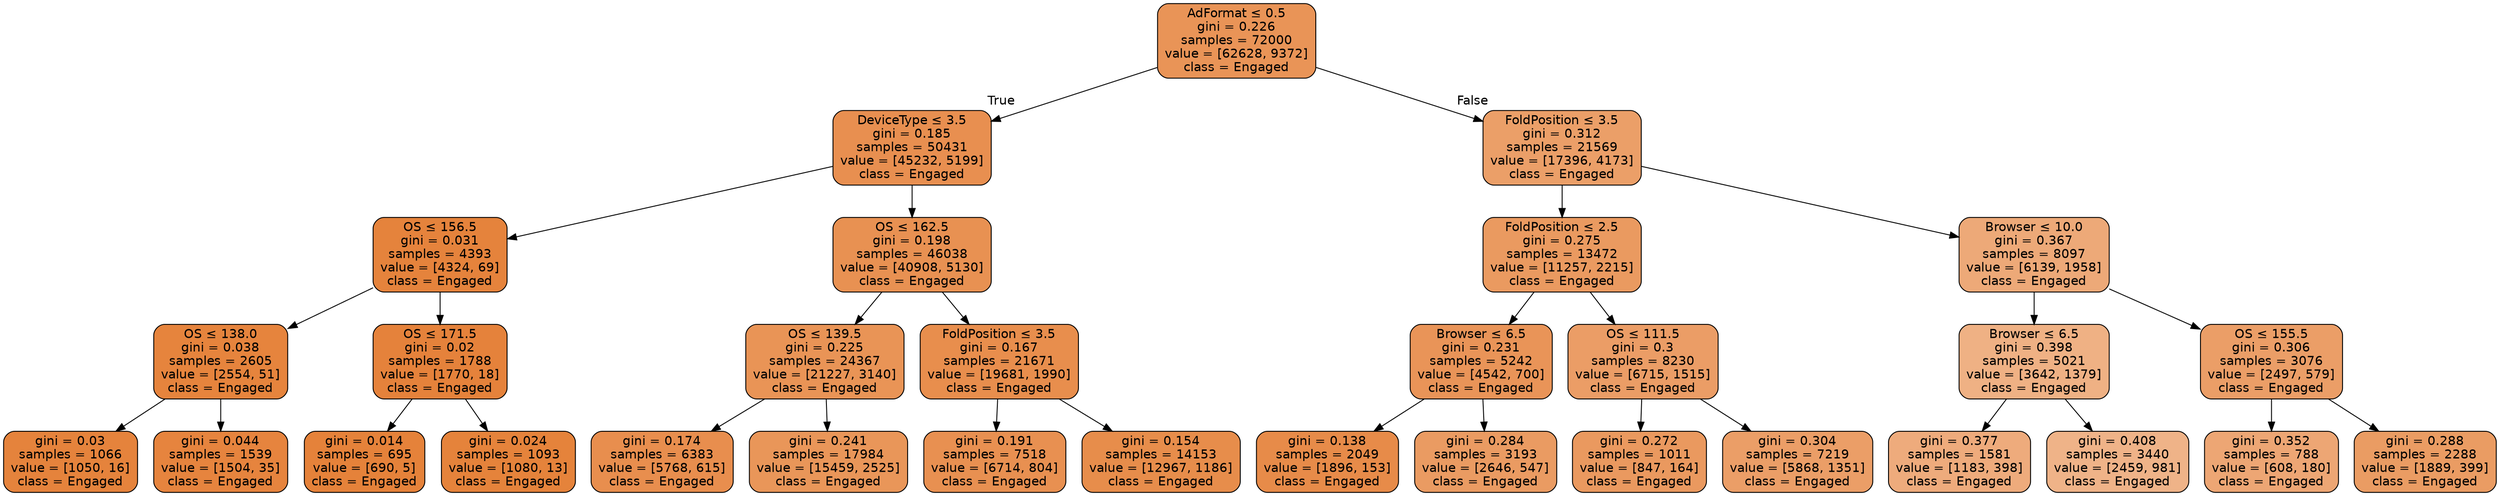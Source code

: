 digraph Tree {
node [shape=box, style="filled, rounded", color="black", fontname=helvetica] ;
edge [fontname=helvetica] ;
0 [label=<AdFormat &le; 0.5<br/>gini = 0.226<br/>samples = 72000<br/>value = [62628, 9372]<br/>class = Engaged>, fillcolor="#e99457"] ;
1 [label=<DeviceType &le; 3.5<br/>gini = 0.185<br/>samples = 50431<br/>value = [45232, 5199]<br/>class = Engaged>, fillcolor="#e88f50"] ;
0 -> 1 [labeldistance=2.5, labelangle=45, headlabel="True"] ;
2 [label=<OS &le; 156.5<br/>gini = 0.031<br/>samples = 4393<br/>value = [4324, 69]<br/>class = Engaged>, fillcolor="#e5833c"] ;
1 -> 2 ;
3 [label=<OS &le; 138.0<br/>gini = 0.038<br/>samples = 2605<br/>value = [2554, 51]<br/>class = Engaged>, fillcolor="#e6843d"] ;
2 -> 3 ;
4 [label=<gini = 0.03<br/>samples = 1066<br/>value = [1050, 16]<br/>class = Engaged>, fillcolor="#e5833c"] ;
3 -> 4 ;
5 [label=<gini = 0.044<br/>samples = 1539<br/>value = [1504, 35]<br/>class = Engaged>, fillcolor="#e6843e"] ;
3 -> 5 ;
6 [label=<OS &le; 171.5<br/>gini = 0.02<br/>samples = 1788<br/>value = [1770, 18]<br/>class = Engaged>, fillcolor="#e5823b"] ;
2 -> 6 ;
7 [label=<gini = 0.014<br/>samples = 695<br/>value = [690, 5]<br/>class = Engaged>, fillcolor="#e5823a"] ;
6 -> 7 ;
8 [label=<gini = 0.024<br/>samples = 1093<br/>value = [1080, 13]<br/>class = Engaged>, fillcolor="#e5833b"] ;
6 -> 8 ;
9 [label=<OS &le; 162.5<br/>gini = 0.198<br/>samples = 46038<br/>value = [40908, 5130]<br/>class = Engaged>, fillcolor="#e89152"] ;
1 -> 9 ;
10 [label=<OS &le; 139.5<br/>gini = 0.225<br/>samples = 24367<br/>value = [21227, 3140]<br/>class = Engaged>, fillcolor="#e99456"] ;
9 -> 10 ;
11 [label=<gini = 0.174<br/>samples = 6383<br/>value = [5768, 615]<br/>class = Engaged>, fillcolor="#e88e4e"] ;
10 -> 11 ;
12 [label=<gini = 0.241<br/>samples = 17984<br/>value = [15459, 2525]<br/>class = Engaged>, fillcolor="#e99659"] ;
10 -> 12 ;
13 [label=<FoldPosition &le; 3.5<br/>gini = 0.167<br/>samples = 21671<br/>value = [19681, 1990]<br/>class = Engaged>, fillcolor="#e88e4d"] ;
9 -> 13 ;
14 [label=<gini = 0.191<br/>samples = 7518<br/>value = [6714, 804]<br/>class = Engaged>, fillcolor="#e89051"] ;
13 -> 14 ;
15 [label=<gini = 0.154<br/>samples = 14153<br/>value = [12967, 1186]<br/>class = Engaged>, fillcolor="#e78d4b"] ;
13 -> 15 ;
16 [label=<FoldPosition &le; 3.5<br/>gini = 0.312<br/>samples = 21569<br/>value = [17396, 4173]<br/>class = Engaged>, fillcolor="#eb9f68"] ;
0 -> 16 [labeldistance=2.5, labelangle=-45, headlabel="False"] ;
17 [label=<FoldPosition &le; 2.5<br/>gini = 0.275<br/>samples = 13472<br/>value = [11257, 2215]<br/>class = Engaged>, fillcolor="#ea9a60"] ;
16 -> 17 ;
18 [label=<Browser &le; 6.5<br/>gini = 0.231<br/>samples = 5242<br/>value = [4542, 700]<br/>class = Engaged>, fillcolor="#e99458"] ;
17 -> 18 ;
19 [label=<gini = 0.138<br/>samples = 2049<br/>value = [1896, 153]<br/>class = Engaged>, fillcolor="#e78b49"] ;
18 -> 19 ;
20 [label=<gini = 0.284<br/>samples = 3193<br/>value = [2646, 547]<br/>class = Engaged>, fillcolor="#ea9b62"] ;
18 -> 20 ;
21 [label=<OS &le; 111.5<br/>gini = 0.3<br/>samples = 8230<br/>value = [6715, 1515]<br/>class = Engaged>, fillcolor="#eb9d66"] ;
17 -> 21 ;
22 [label=<gini = 0.272<br/>samples = 1011<br/>value = [847, 164]<br/>class = Engaged>, fillcolor="#ea995f"] ;
21 -> 22 ;
23 [label=<gini = 0.304<br/>samples = 7219<br/>value = [5868, 1351]<br/>class = Engaged>, fillcolor="#eb9e67"] ;
21 -> 23 ;
24 [label=<Browser &le; 10.0<br/>gini = 0.367<br/>samples = 8097<br/>value = [6139, 1958]<br/>class = Engaged>, fillcolor="#eda978"] ;
16 -> 24 ;
25 [label=<Browser &le; 6.5<br/>gini = 0.398<br/>samples = 5021<br/>value = [3642, 1379]<br/>class = Engaged>, fillcolor="#efb184"] ;
24 -> 25 ;
26 [label=<gini = 0.377<br/>samples = 1581<br/>value = [1183, 398]<br/>class = Engaged>, fillcolor="#eeab7c"] ;
25 -> 26 ;
27 [label=<gini = 0.408<br/>samples = 3440<br/>value = [2459, 981]<br/>class = Engaged>, fillcolor="#efb388"] ;
25 -> 27 ;
28 [label=<OS &le; 155.5<br/>gini = 0.306<br/>samples = 3076<br/>value = [2497, 579]<br/>class = Engaged>, fillcolor="#eb9e67"] ;
24 -> 28 ;
29 [label=<gini = 0.352<br/>samples = 788<br/>value = [608, 180]<br/>class = Engaged>, fillcolor="#eda674"] ;
28 -> 29 ;
30 [label=<gini = 0.288<br/>samples = 2288<br/>value = [1889, 399]<br/>class = Engaged>, fillcolor="#ea9c63"] ;
28 -> 30 ;
}